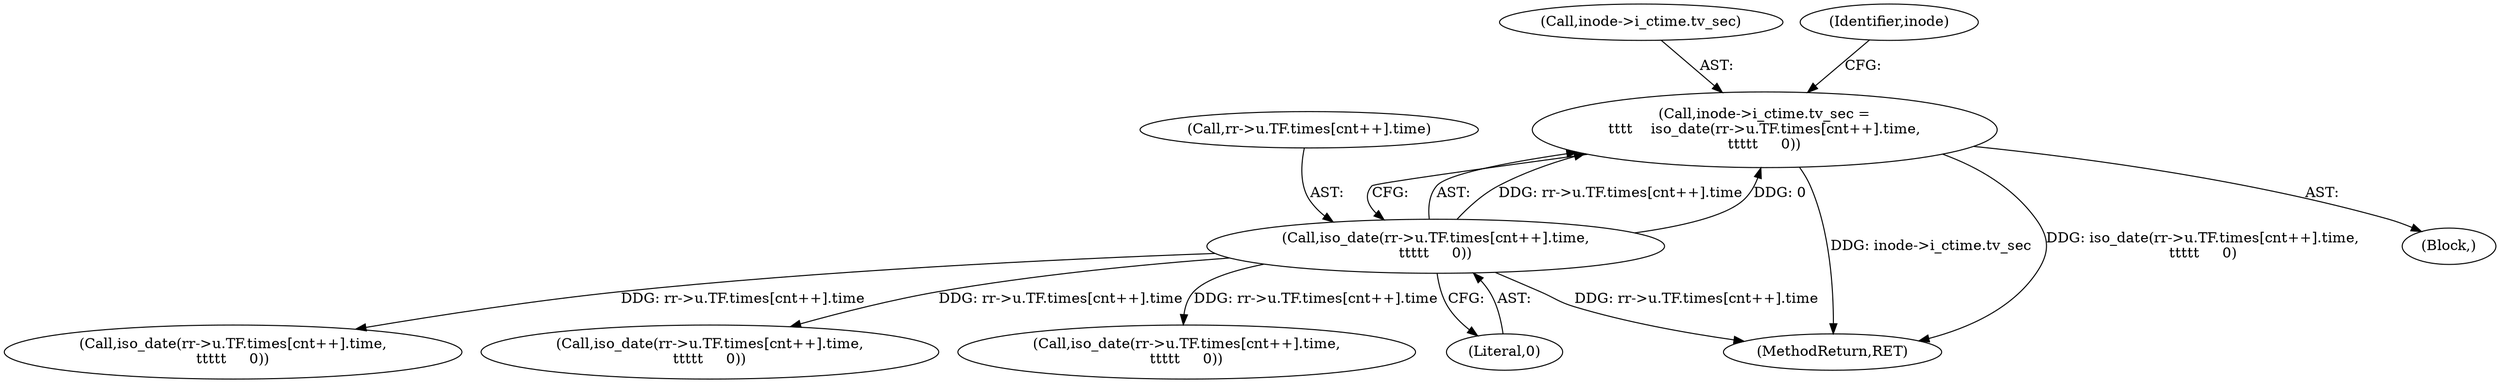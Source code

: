 digraph "0_linux_410dd3cf4c9b36f27ed4542ee18b1af5e68645a4_2@pointer" {
"1000448" [label="(Call,inode->i_ctime.tv_sec =\n\t\t\t\t    iso_date(rr->u.TF.times[cnt++].time,\n\t\t\t\t\t     0))"];
"1000454" [label="(Call,iso_date(rr->u.TF.times[cnt++].time,\n\t\t\t\t\t     0))"];
"1000448" [label="(Call,inode->i_ctime.tv_sec =\n\t\t\t\t    iso_date(rr->u.TF.times[cnt++].time,\n\t\t\t\t\t     0))"];
"1000568" [label="(Call,iso_date(rr->u.TF.times[cnt++].time,\n\t\t\t\t\t     0))"];
"1001007" [label="(MethodReturn,RET)"];
"1000530" [label="(Call,iso_date(rr->u.TF.times[cnt++].time,\n\t\t\t\t\t     0))"];
"1000455" [label="(Call,rr->u.TF.times[cnt++].time)"];
"1000492" [label="(Call,iso_date(rr->u.TF.times[cnt++].time,\n\t\t\t\t\t     0))"];
"1000449" [label="(Call,inode->i_ctime.tv_sec)"];
"1000471" [label="(Identifier,inode)"];
"1000447" [label="(Block,)"];
"1000454" [label="(Call,iso_date(rr->u.TF.times[cnt++].time,\n\t\t\t\t\t     0))"];
"1000467" [label="(Literal,0)"];
"1000448" -> "1000447"  [label="AST: "];
"1000448" -> "1000454"  [label="CFG: "];
"1000449" -> "1000448"  [label="AST: "];
"1000454" -> "1000448"  [label="AST: "];
"1000471" -> "1000448"  [label="CFG: "];
"1000448" -> "1001007"  [label="DDG: inode->i_ctime.tv_sec"];
"1000448" -> "1001007"  [label="DDG: iso_date(rr->u.TF.times[cnt++].time,\n\t\t\t\t\t     0)"];
"1000454" -> "1000448"  [label="DDG: rr->u.TF.times[cnt++].time"];
"1000454" -> "1000448"  [label="DDG: 0"];
"1000454" -> "1000467"  [label="CFG: "];
"1000455" -> "1000454"  [label="AST: "];
"1000467" -> "1000454"  [label="AST: "];
"1000454" -> "1001007"  [label="DDG: rr->u.TF.times[cnt++].time"];
"1000454" -> "1000492"  [label="DDG: rr->u.TF.times[cnt++].time"];
"1000454" -> "1000530"  [label="DDG: rr->u.TF.times[cnt++].time"];
"1000454" -> "1000568"  [label="DDG: rr->u.TF.times[cnt++].time"];
}
